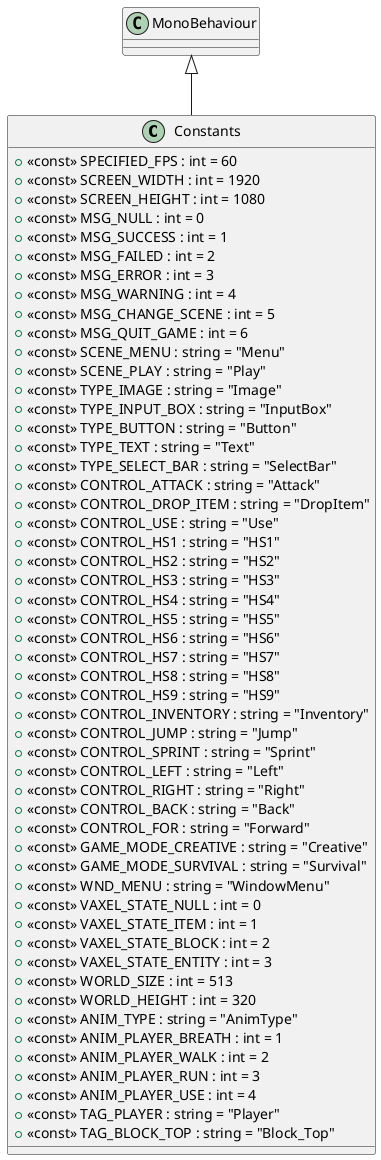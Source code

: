 @startuml
class Constants {
    + <<const>> SPECIFIED_FPS : int = 60
    + <<const>> SCREEN_WIDTH : int = 1920
    + <<const>> SCREEN_HEIGHT : int = 1080
    + <<const>> MSG_NULL : int = 0
    + <<const>> MSG_SUCCESS : int = 1
    + <<const>> MSG_FAILED : int = 2
    + <<const>> MSG_ERROR : int = 3
    + <<const>> MSG_WARNING : int = 4
    + <<const>> MSG_CHANGE_SCENE : int = 5
    + <<const>> MSG_QUIT_GAME : int = 6
    + <<const>> SCENE_MENU : string = "Menu"
    + <<const>> SCENE_PLAY : string = "Play"
    + <<const>> TYPE_IMAGE : string = "Image"
    + <<const>> TYPE_INPUT_BOX : string = "InputBox"
    + <<const>> TYPE_BUTTON : string = "Button"
    + <<const>> TYPE_TEXT : string = "Text"
    + <<const>> TYPE_SELECT_BAR : string = "SelectBar"
    + <<const>> CONTROL_ATTACK : string = "Attack"
    + <<const>> CONTROL_DROP_ITEM : string = "DropItem"
    + <<const>> CONTROL_USE : string = "Use"
    + <<const>> CONTROL_HS1 : string = "HS1"
    + <<const>> CONTROL_HS2 : string = "HS2"
    + <<const>> CONTROL_HS3 : string = "HS3"
    + <<const>> CONTROL_HS4 : string = "HS4"
    + <<const>> CONTROL_HS5 : string = "HS5"
    + <<const>> CONTROL_HS6 : string = "HS6"
    + <<const>> CONTROL_HS7 : string = "HS7"
    + <<const>> CONTROL_HS8 : string = "HS8"
    + <<const>> CONTROL_HS9 : string = "HS9"
    + <<const>> CONTROL_INVENTORY : string = "Inventory"
    + <<const>> CONTROL_JUMP : string = "Jump"
    + <<const>> CONTROL_SPRINT : string = "Sprint"
    + <<const>> CONTROL_LEFT : string = "Left"
    + <<const>> CONTROL_RIGHT : string = "Right"
    + <<const>> CONTROL_BACK : string = "Back"
    + <<const>> CONTROL_FOR : string = "Forward"
    + <<const>> GAME_MODE_CREATIVE : string = "Creative"
    + <<const>> GAME_MODE_SURVIVAL : string = "Survival"
    + <<const>> WND_MENU : string = "WindowMenu"
    + <<const>> VAXEL_STATE_NULL : int = 0
    + <<const>> VAXEL_STATE_ITEM : int = 1
    + <<const>> VAXEL_STATE_BLOCK : int = 2
    + <<const>> VAXEL_STATE_ENTITY : int = 3
    + <<const>> WORLD_SIZE : int = 513
    + <<const>> WORLD_HEIGHT : int = 320
    + <<const>> ANIM_TYPE : string = "AnimType"
    + <<const>> ANIM_PLAYER_BREATH : int = 1
    + <<const>> ANIM_PLAYER_WALK : int = 2
    + <<const>> ANIM_PLAYER_RUN : int = 3
    + <<const>> ANIM_PLAYER_USE : int = 4
    + <<const>> TAG_PLAYER : string = "Player"
    + <<const>> TAG_BLOCK_TOP : string = "Block_Top"
}
MonoBehaviour <|-- Constants
@enduml
